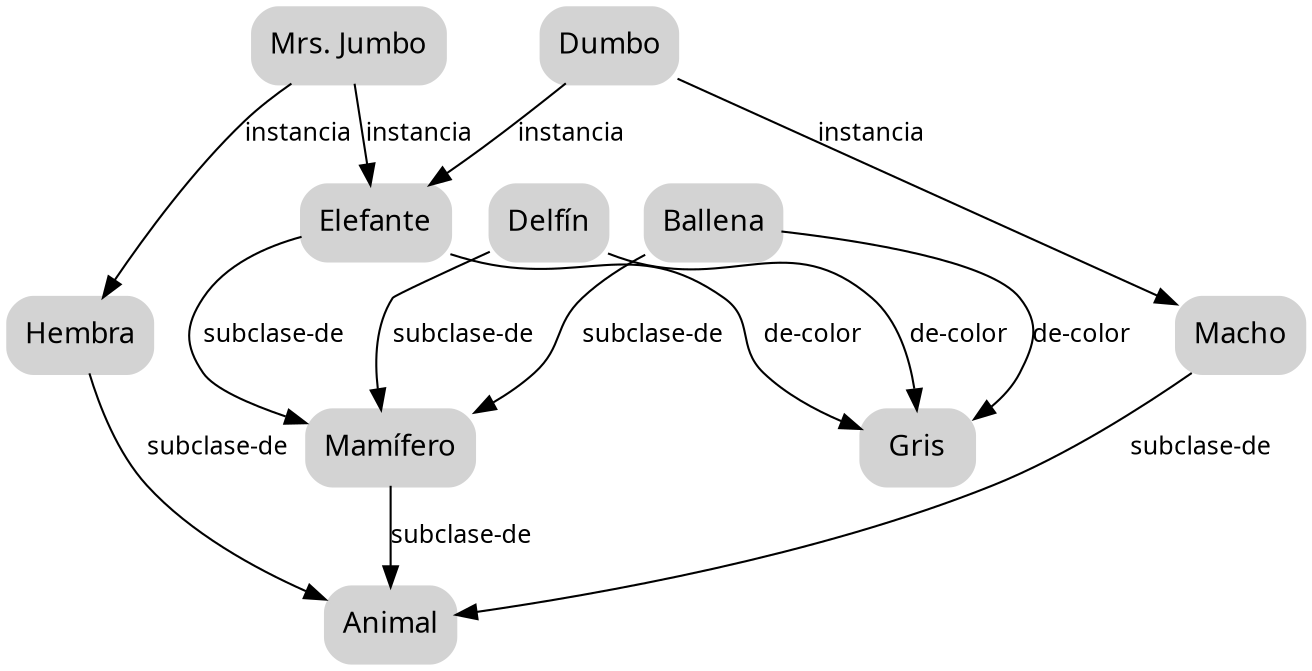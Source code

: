 digraph ejemplo {
node  [style="rounded,filled,bold", shape=box, fontname="Nimbus", color="lightgray"];
edge  [fontname="Nimbus" weight=2, fontsize=12]

A -> B [ label = "instancia"];
G -> B [ label = "instancia"];
G -> H [ label = "instancia"];
A -> C [ label = "instancia"];
C -> I [ label = "subclase-de"];
H -> I [ label = "subclase-de"];
J -> I [ label = "subclase-de"];
B -> J [ label = "subclase-de"];
B -> E [ label = "de-color"];
D -> E [ label = "de-color"];
F -> E [ label = "de-color"];
D -> J [ label = "subclase-de"];
F -> J [ label = "subclase-de"];


A [label="Dumbo"];
B [label="Elefante"];
C [label="Macho"];
D [label="Ballena"];
E [label="Gris"];
F [label="Delfín"];
G [label="Mrs. Jumbo"];
H [label="Hembra"];
I [label="Animal"];
J [label="Mamífero"];

}